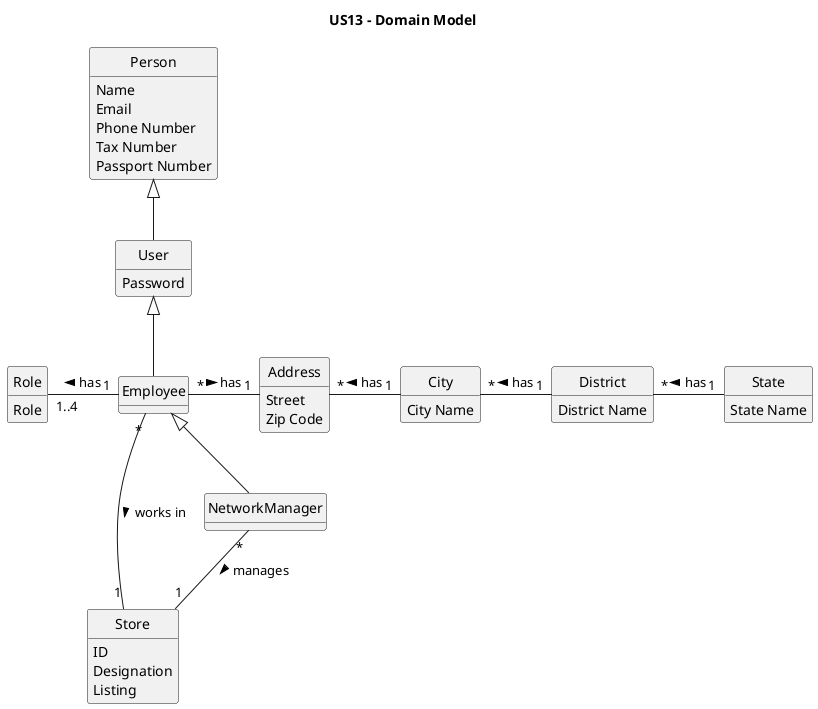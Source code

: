 @startuml

title US13 - Domain Model

skinparam groupInheritance 2
skinparam monochrome true
skinparam packageStyle rectangle
skinparam shadowing false
skinparam classAttributeIconSize 0
hide circle
hide methods

class NetworkManager {

}

class User {
    Password
}

class Person {
    Name
    Email
    Phone Number
    Tax Number
    Passport Number
}

class Employee {

}

class Address {
    Street
    Zip Code
}

class State {
    State Name
}

class District {
    District Name
}

class City {
    City Name
}

class Store {
    ID
    Designation
    Listing
}

class Role {
    Role
}

Person <|-- User
User <|-- Employee
Employee <|-- NetworkManager

Employee "*" -left- "1" Store : works in >
NetworkManager "*" -- "1" Store : manages >
Employee "1" -left- "1..4" Role : has >
Employee "*" -right- "1" Address : has >
District "1" -left- "*" City : has >
State "1" -left- "*" District : has >
City "1" -left- "*" Address : has >

@enduml